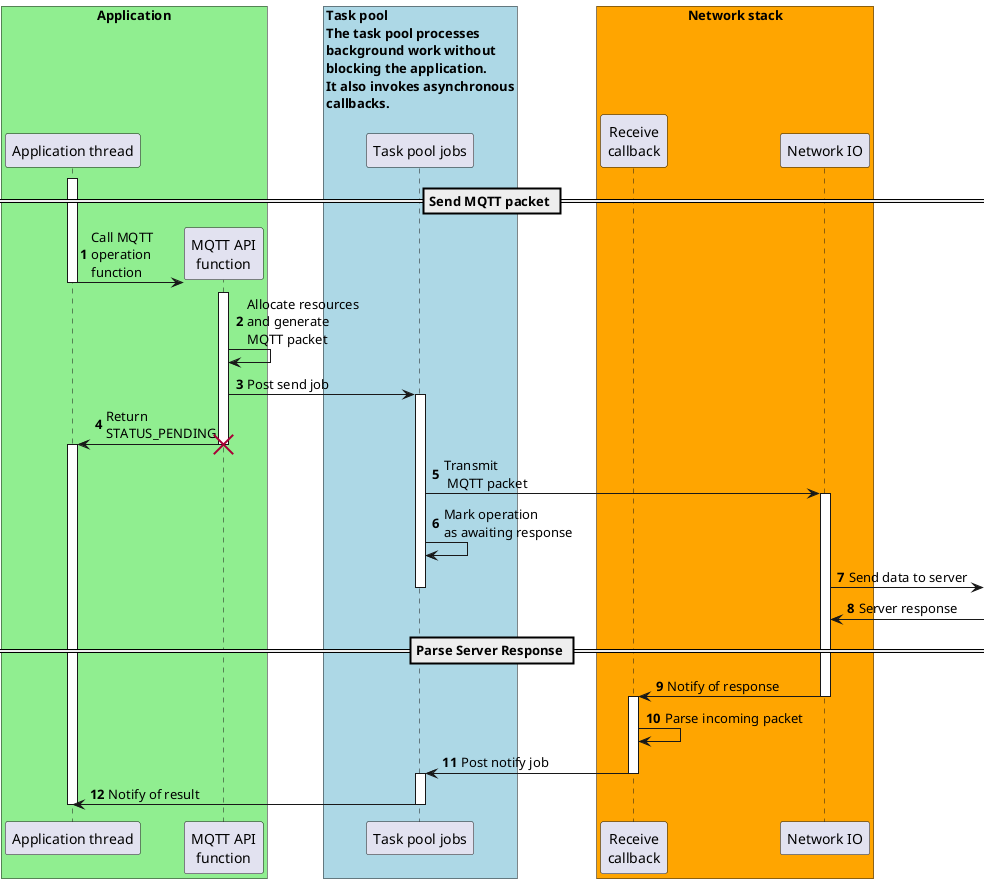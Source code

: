 @startuml
skinparam classFontSize 8
skinparam classFontName Helvetica
autonumber

box "Application" #LightGreen
    participant "Application thread" as application
    create participant "MQTT API\nfunction" as api
end box

box "Task pool\nThe task pool processes\nbackground work without\nblocking the application.\nIt also invokes asynchronous\ncallbacks.\n" #LightBlue
    participant "Task pool jobs" as task_pool
end box

box "Network stack" #Orange
    participant "Receive\ncallback" as receive_callback
    participant "Network IO" as network
end box

== Send MQTT packet ==
activate application
application -> api: Call MQTT\noperation\nfunction
deactivate application
activate api
api -> api: Allocate resources\nand generate\nMQTT packet
api -> task_pool: Post send job
activate task_pool
api -> application: Return\nSTATUS_PENDING
destroy api
activate application
task_pool -> network: Transmit\n MQTT packet
activate network
task_pool -> task_pool: Mark operation\nas awaiting response
network -> : Send data to server
deactivate task_pool

network <- : Server response

== Parse Server Response ==
network -> receive_callback: Notify of response
deactivate network
activate receive_callback
receive_callback -> receive_callback: Parse incoming packet
receive_callback -> task_pool: Post notify job
deactivate receive_callback
activate task_pool
task_pool -> application: Notify of result

deactivate task_pool
deactivate application

@enduml

